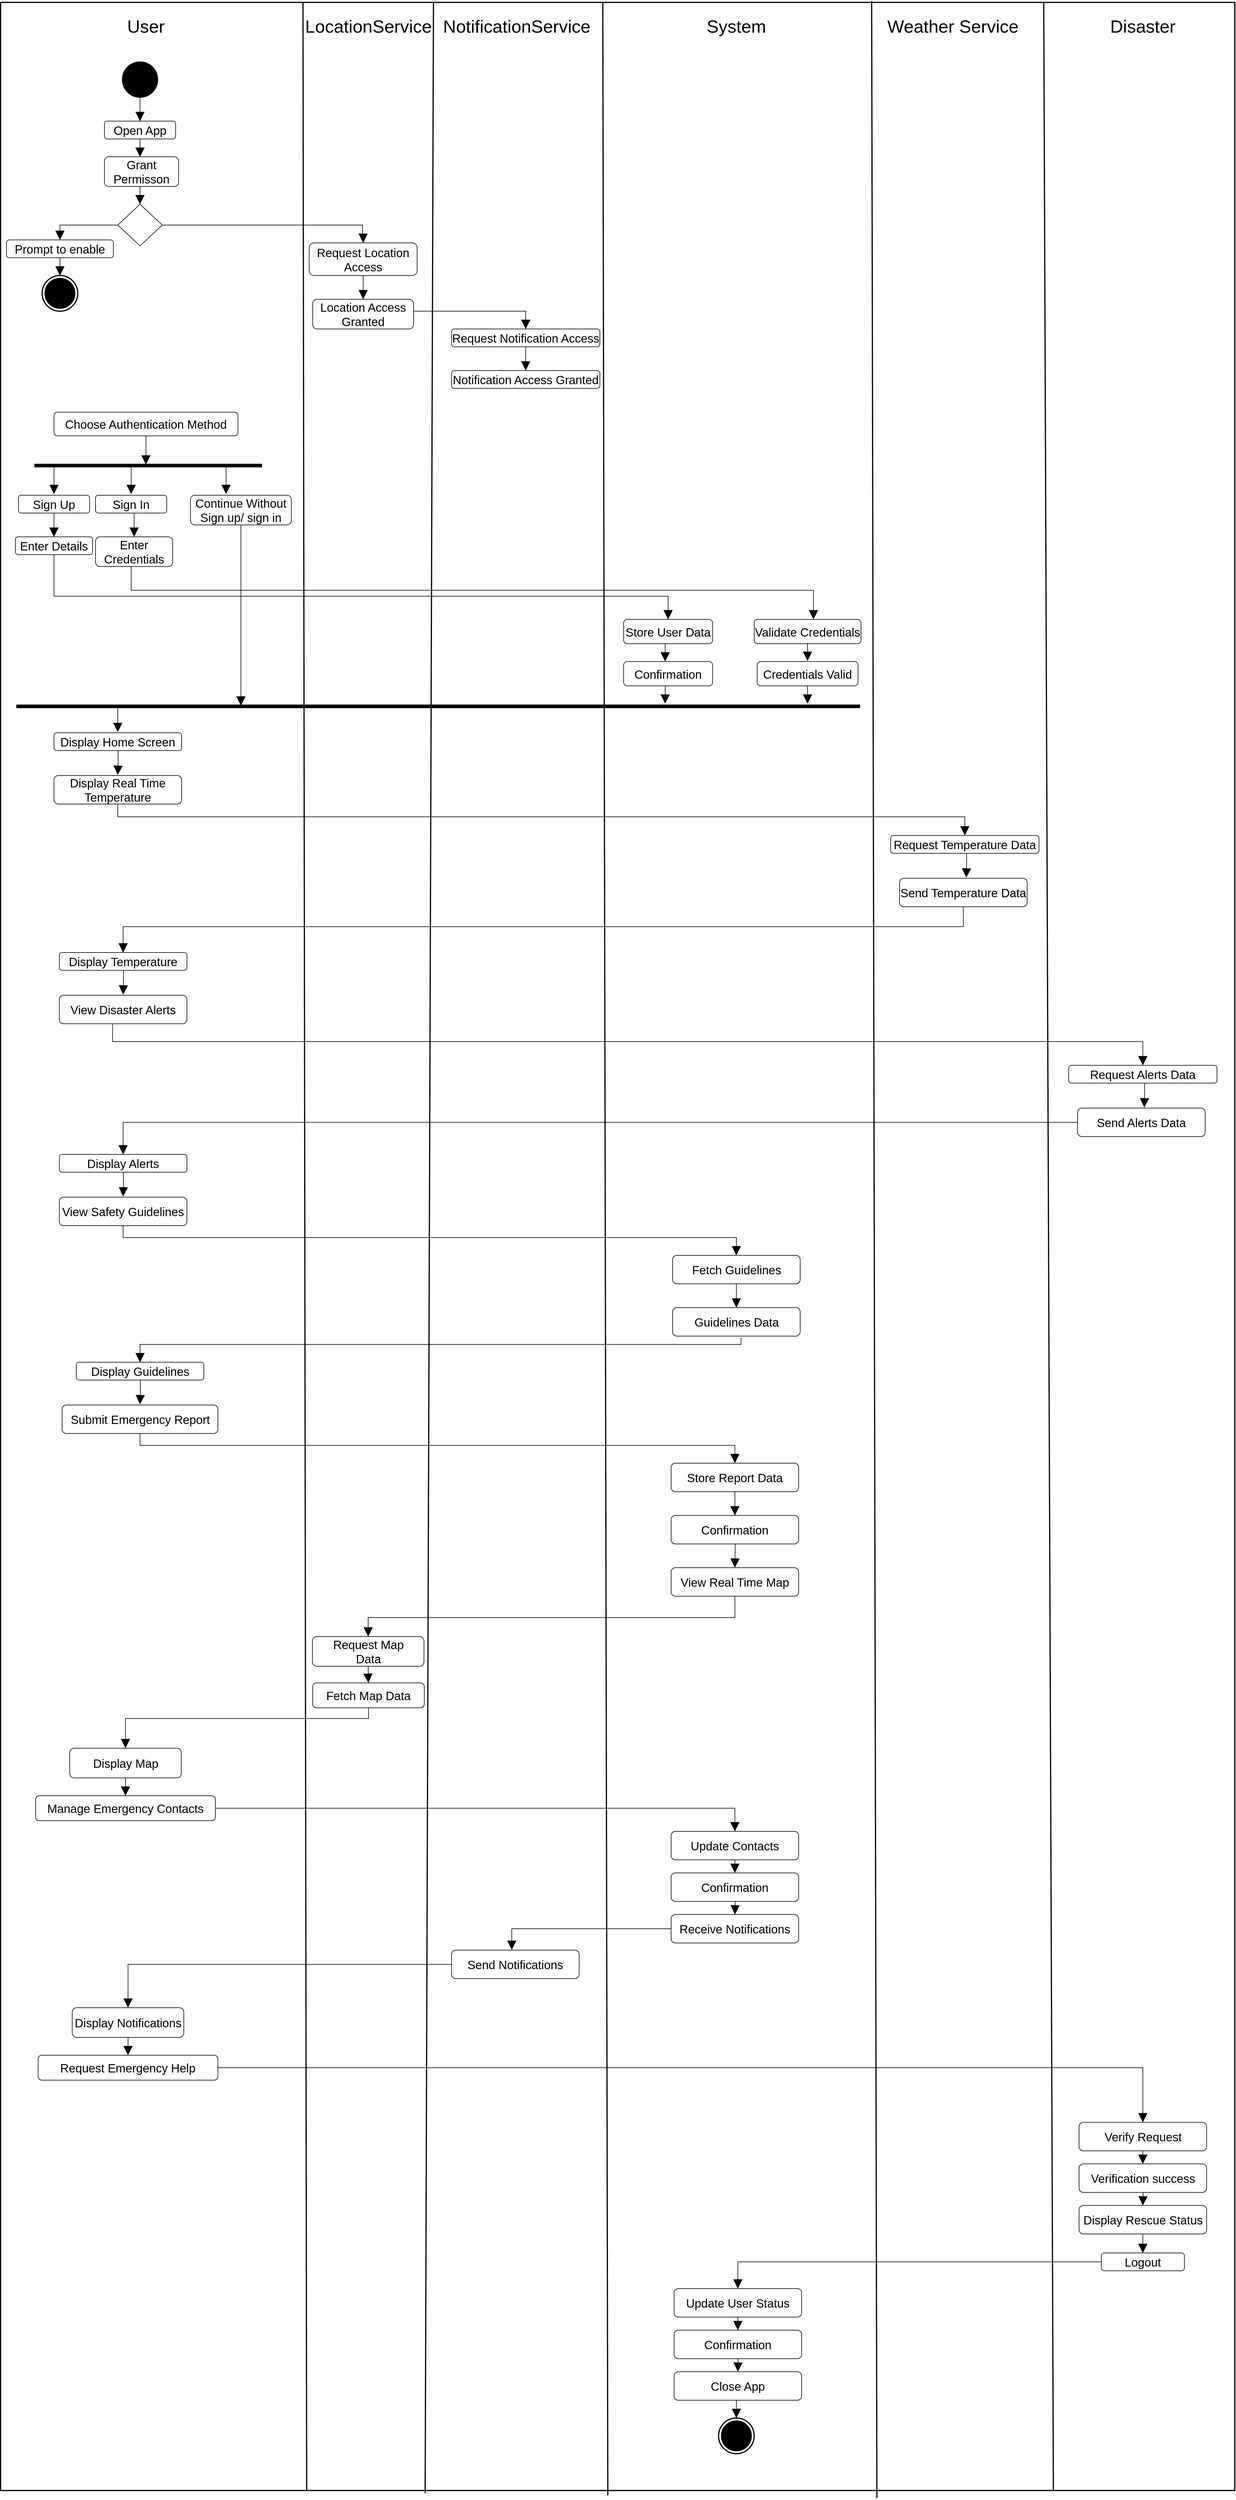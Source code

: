 <mxfile version="24.6.4" type="device">
  <diagram name="Page-1" id="dGedcHaFoQvRmckqFzIN">
    <mxGraphModel dx="4785" dy="2415" grid="1" gridSize="10" guides="1" tooltips="1" connect="1" arrows="1" fold="1" page="1" pageScale="1" pageWidth="827" pageHeight="1169" math="0" shadow="0">
      <root>
        <mxCell id="0" />
        <mxCell id="1" parent="0" />
        <mxCell id="wn9sbTuyNVUBm_OZYqZY-1" value="" style="swimlane;startSize=0;strokeWidth=2;" vertex="1" parent="1">
          <mxGeometry x="100" y="130" width="2080" height="4190" as="geometry" />
        </mxCell>
        <mxCell id="wn9sbTuyNVUBm_OZYqZY-5" value="" style="endArrow=none;html=1;rounded=0;entryX=0.493;entryY=0;entryDx=0;entryDy=0;entryPerimeter=0;strokeWidth=2;exitX=0.492;exitY=1.002;exitDx=0;exitDy=0;exitPerimeter=0;" edge="1" parent="wn9sbTuyNVUBm_OZYqZY-1" source="wn9sbTuyNVUBm_OZYqZY-1">
          <mxGeometry width="50" height="50" relative="1" as="geometry">
            <mxPoint x="1023.24" y="2350" as="sourcePoint" />
            <mxPoint x="1014.86" as="targetPoint" />
          </mxGeometry>
        </mxCell>
        <mxCell id="wn9sbTuyNVUBm_OZYqZY-6" value="" style="endArrow=none;html=1;rounded=0;entryX=0.308;entryY=-0.001;entryDx=0;entryDy=0;entryPerimeter=0;strokeWidth=2;exitX=0.853;exitY=1;exitDx=0;exitDy=0;exitPerimeter=0;" edge="1" parent="wn9sbTuyNVUBm_OZYqZY-1" source="wn9sbTuyNVUBm_OZYqZY-1">
          <mxGeometry width="50" height="50" relative="1" as="geometry">
            <mxPoint x="1765.24" y="2352.35" as="sourcePoint" />
            <mxPoint x="1758.0" y="-3.695e-13" as="targetPoint" />
          </mxGeometry>
        </mxCell>
        <mxCell id="wn9sbTuyNVUBm_OZYqZY-7" value="" style="endArrow=none;html=1;rounded=0;entryX=0.308;entryY=-0.001;entryDx=0;entryDy=0;entryPerimeter=0;strokeWidth=2;exitX=0.71;exitY=1.003;exitDx=0;exitDy=0;exitPerimeter=0;" edge="1" parent="wn9sbTuyNVUBm_OZYqZY-1" source="wn9sbTuyNVUBm_OZYqZY-1">
          <mxGeometry width="50" height="50" relative="1" as="geometry">
            <mxPoint x="1475.24" y="2350" as="sourcePoint" />
            <mxPoint x="1468.0" y="-2.35" as="targetPoint" />
          </mxGeometry>
        </mxCell>
        <mxCell id="wn9sbTuyNVUBm_OZYqZY-9" value="&lt;font style=&quot;font-size: 30px;&quot;&gt;User&lt;/font&gt;" style="text;html=1;align=center;verticalAlign=middle;whiteSpace=wrap;rounded=0;" vertex="1" parent="wn9sbTuyNVUBm_OZYqZY-1">
          <mxGeometry x="200" y="20" width="90" height="40" as="geometry" />
        </mxCell>
        <mxCell id="wn9sbTuyNVUBm_OZYqZY-11" value="&lt;font style=&quot;font-size: 30px;&quot;&gt;LocationService&lt;/font&gt;" style="text;html=1;align=center;verticalAlign=middle;whiteSpace=wrap;rounded=0;" vertex="1" parent="wn9sbTuyNVUBm_OZYqZY-1">
          <mxGeometry x="510" y="20" width="220" height="40" as="geometry" />
        </mxCell>
        <mxCell id="wn9sbTuyNVUBm_OZYqZY-12" value="&lt;font style=&quot;font-size: 30px;&quot;&gt;NotificationService&lt;/font&gt;" style="text;html=1;align=center;verticalAlign=middle;whiteSpace=wrap;rounded=0;" vertex="1" parent="wn9sbTuyNVUBm_OZYqZY-1">
          <mxGeometry x="760" y="20" width="220" height="40" as="geometry" />
        </mxCell>
        <mxCell id="wn9sbTuyNVUBm_OZYqZY-13" value="&lt;span style=&quot;font-size: 30px;&quot;&gt;System&lt;/span&gt;" style="text;html=1;align=center;verticalAlign=middle;whiteSpace=wrap;rounded=0;" vertex="1" parent="wn9sbTuyNVUBm_OZYqZY-1">
          <mxGeometry x="1130" y="20" width="220" height="40" as="geometry" />
        </mxCell>
        <mxCell id="wn9sbTuyNVUBm_OZYqZY-14" value="&lt;span style=&quot;font-size: 30px;&quot;&gt;Weather Service&lt;/span&gt;" style="text;html=1;align=center;verticalAlign=middle;whiteSpace=wrap;rounded=0;" vertex="1" parent="wn9sbTuyNVUBm_OZYqZY-1">
          <mxGeometry x="1480" y="20" width="250" height="40" as="geometry" />
        </mxCell>
        <mxCell id="wn9sbTuyNVUBm_OZYqZY-15" value="&lt;span style=&quot;font-size: 30px;&quot;&gt;Disaster&lt;/span&gt;" style="text;html=1;align=center;verticalAlign=middle;whiteSpace=wrap;rounded=0;" vertex="1" parent="wn9sbTuyNVUBm_OZYqZY-1">
          <mxGeometry x="1800" y="20" width="250" height="40" as="geometry" />
        </mxCell>
        <mxCell id="wn9sbTuyNVUBm_OZYqZY-17" value="" style="ellipse;fillColor=strokeColor;html=1;" vertex="1" parent="wn9sbTuyNVUBm_OZYqZY-1">
          <mxGeometry x="205" y="100" width="60" height="60" as="geometry" />
        </mxCell>
        <mxCell id="wn9sbTuyNVUBm_OZYqZY-19" value="&lt;font style=&quot;font-size: 20px;&quot;&gt;Open App&lt;/font&gt;" style="rounded=1;whiteSpace=wrap;html=1;" vertex="1" parent="wn9sbTuyNVUBm_OZYqZY-1">
          <mxGeometry x="175" y="200" width="120" height="30" as="geometry" />
        </mxCell>
        <mxCell id="wn9sbTuyNVUBm_OZYqZY-20" value="&lt;font style=&quot;font-size: 20px;&quot;&gt;Grant Permisson&lt;/font&gt;" style="rounded=1;whiteSpace=wrap;html=1;" vertex="1" parent="wn9sbTuyNVUBm_OZYqZY-1">
          <mxGeometry x="175" y="260" width="125" height="50" as="geometry" />
        </mxCell>
        <mxCell id="wn9sbTuyNVUBm_OZYqZY-21" value="" style="html=1;verticalAlign=bottom;labelBackgroundColor=none;endArrow=block;endFill=1;rounded=0;endSize=13;startSize=8;" edge="1" parent="wn9sbTuyNVUBm_OZYqZY-1">
          <mxGeometry width="160" relative="1" as="geometry">
            <mxPoint x="234.96" y="230" as="sourcePoint" />
            <mxPoint x="234.88" y="260" as="targetPoint" />
            <Array as="points">
              <mxPoint x="234.88" y="260" />
            </Array>
          </mxGeometry>
        </mxCell>
        <mxCell id="wn9sbTuyNVUBm_OZYqZY-18" value="" style="html=1;verticalAlign=bottom;labelBackgroundColor=none;endArrow=block;endFill=1;rounded=0;endSize=13;startSize=8;" edge="1" parent="wn9sbTuyNVUBm_OZYqZY-1">
          <mxGeometry width="160" relative="1" as="geometry">
            <mxPoint x="235" y="160" as="sourcePoint" />
            <mxPoint x="234.92" y="200" as="targetPoint" />
            <Array as="points">
              <mxPoint x="234.92" y="200" />
              <mxPoint x="234.92" y="170" />
              <mxPoint x="234.92" y="160" />
            </Array>
          </mxGeometry>
        </mxCell>
        <mxCell id="wn9sbTuyNVUBm_OZYqZY-26" style="edgeStyle=orthogonalEdgeStyle;rounded=0;orthogonalLoop=1;jettySize=auto;html=1;exitX=1;exitY=0.5;exitDx=0;exitDy=0;endArrow=block;endFill=1;endSize=13;entryX=0.5;entryY=0;entryDx=0;entryDy=0;curved=0;" edge="1" parent="wn9sbTuyNVUBm_OZYqZY-1" source="wn9sbTuyNVUBm_OZYqZY-27" target="wn9sbTuyNVUBm_OZYqZY-34">
          <mxGeometry relative="1" as="geometry">
            <mxPoint x="273.75" y="374.5" as="sourcePoint" />
            <mxPoint x="510" y="374" as="targetPoint" />
            <Array as="points">
              <mxPoint x="610" y="375" />
              <mxPoint x="610" y="390" />
              <mxPoint x="611" y="390" />
            </Array>
          </mxGeometry>
        </mxCell>
        <mxCell id="wn9sbTuyNVUBm_OZYqZY-25" value="" style="html=1;verticalAlign=bottom;labelBackgroundColor=none;endArrow=block;endFill=1;rounded=0;endSize=13;startSize=8;" edge="1" parent="wn9sbTuyNVUBm_OZYqZY-1">
          <mxGeometry width="160" relative="1" as="geometry">
            <mxPoint x="235" y="310" as="sourcePoint" />
            <mxPoint x="234.8" y="340" as="targetPoint" />
            <Array as="points">
              <mxPoint x="234.8" y="340" />
            </Array>
          </mxGeometry>
        </mxCell>
        <mxCell id="wn9sbTuyNVUBm_OZYqZY-28" style="edgeStyle=orthogonalEdgeStyle;rounded=0;orthogonalLoop=1;jettySize=auto;html=1;exitX=0;exitY=0.5;exitDx=0;exitDy=0;endArrow=block;endFill=1;endSize=13;" edge="1" parent="wn9sbTuyNVUBm_OZYqZY-1" source="wn9sbTuyNVUBm_OZYqZY-27">
          <mxGeometry relative="1" as="geometry">
            <mxPoint x="120" y="400" as="sourcePoint" />
            <mxPoint x="100" y="400" as="targetPoint" />
            <Array as="points">
              <mxPoint x="100" y="375" />
            </Array>
          </mxGeometry>
        </mxCell>
        <mxCell id="wn9sbTuyNVUBm_OZYqZY-27" value="" style="rhombus;whiteSpace=wrap;html=1;" vertex="1" parent="wn9sbTuyNVUBm_OZYqZY-1">
          <mxGeometry x="197.5" y="340" width="75" height="70" as="geometry" />
        </mxCell>
        <mxCell id="wn9sbTuyNVUBm_OZYqZY-31" value="&lt;font style=&quot;font-size: 20px;&quot;&gt;Prompt to enable&lt;/font&gt;" style="rounded=1;whiteSpace=wrap;html=1;" vertex="1" parent="wn9sbTuyNVUBm_OZYqZY-1">
          <mxGeometry x="10" y="400" width="180" height="30" as="geometry" />
        </mxCell>
        <mxCell id="wn9sbTuyNVUBm_OZYqZY-32" value="" style="html=1;shape=mxgraph.sysml.actFinal;strokeWidth=2;verticalLabelPosition=bottom;verticalAlignment=top;" vertex="1" parent="wn9sbTuyNVUBm_OZYqZY-1">
          <mxGeometry x="70" y="460" width="60" height="60" as="geometry" />
        </mxCell>
        <mxCell id="wn9sbTuyNVUBm_OZYqZY-33" style="edgeStyle=orthogonalEdgeStyle;rounded=0;orthogonalLoop=1;jettySize=auto;html=1;endSize=13;endArrow=block;endFill=1;" edge="1" parent="wn9sbTuyNVUBm_OZYqZY-1" source="wn9sbTuyNVUBm_OZYqZY-31">
          <mxGeometry relative="1" as="geometry">
            <mxPoint x="100" y="460" as="targetPoint" />
            <Array as="points">
              <mxPoint x="100" y="440" />
              <mxPoint x="100" y="440" />
            </Array>
          </mxGeometry>
        </mxCell>
        <mxCell id="wn9sbTuyNVUBm_OZYqZY-36" style="edgeStyle=orthogonalEdgeStyle;rounded=0;orthogonalLoop=1;jettySize=auto;html=1;entryX=0.5;entryY=0;entryDx=0;entryDy=0;endSize=13;endArrow=block;endFill=1;" edge="1" parent="wn9sbTuyNVUBm_OZYqZY-1" source="wn9sbTuyNVUBm_OZYqZY-34" target="wn9sbTuyNVUBm_OZYqZY-35">
          <mxGeometry relative="1" as="geometry" />
        </mxCell>
        <mxCell id="wn9sbTuyNVUBm_OZYqZY-34" value="&lt;font style=&quot;font-size: 20px;&quot;&gt;Request Location Access&lt;/font&gt;" style="rounded=1;whiteSpace=wrap;html=1;" vertex="1" parent="wn9sbTuyNVUBm_OZYqZY-1">
          <mxGeometry x="520" y="405" width="182" height="55" as="geometry" />
        </mxCell>
        <mxCell id="wn9sbTuyNVUBm_OZYqZY-40" style="edgeStyle=orthogonalEdgeStyle;rounded=0;orthogonalLoop=1;jettySize=auto;html=1;entryX=0.5;entryY=0;entryDx=0;entryDy=0;exitX=0.786;exitY=1;exitDx=0;exitDy=0;exitPerimeter=0;endSize=13;endArrow=block;endFill=1;" edge="1" parent="wn9sbTuyNVUBm_OZYqZY-1" source="wn9sbTuyNVUBm_OZYqZY-35" target="wn9sbTuyNVUBm_OZYqZY-38">
          <mxGeometry relative="1" as="geometry">
            <Array as="points">
              <mxPoint x="660" y="500" />
              <mxPoint x="630" y="500" />
              <mxPoint x="630" y="520" />
              <mxPoint x="885" y="520" />
            </Array>
          </mxGeometry>
        </mxCell>
        <mxCell id="wn9sbTuyNVUBm_OZYqZY-35" value="&lt;font style=&quot;font-size: 20px;&quot;&gt;Location Access Granted&lt;/font&gt;" style="rounded=1;whiteSpace=wrap;html=1;" vertex="1" parent="wn9sbTuyNVUBm_OZYqZY-1">
          <mxGeometry x="526" y="500" width="170" height="50" as="geometry" />
        </mxCell>
        <mxCell id="wn9sbTuyNVUBm_OZYqZY-38" value="&lt;font style=&quot;font-size: 20px;&quot;&gt;Request Notification Access&lt;/font&gt;" style="rounded=1;whiteSpace=wrap;html=1;" vertex="1" parent="wn9sbTuyNVUBm_OZYqZY-1">
          <mxGeometry x="760" y="550" width="250" height="30" as="geometry" />
        </mxCell>
        <mxCell id="wn9sbTuyNVUBm_OZYqZY-39" value="&lt;font style=&quot;font-size: 20px;&quot;&gt;Notification Access Granted&lt;/font&gt;" style="rounded=1;whiteSpace=wrap;html=1;" vertex="1" parent="wn9sbTuyNVUBm_OZYqZY-1">
          <mxGeometry x="760" y="620" width="250" height="30" as="geometry" />
        </mxCell>
        <mxCell id="wn9sbTuyNVUBm_OZYqZY-37" style="edgeStyle=orthogonalEdgeStyle;rounded=0;orthogonalLoop=1;jettySize=auto;html=1;endSize=13;endArrow=block;endFill=1;" edge="1" parent="wn9sbTuyNVUBm_OZYqZY-1" source="wn9sbTuyNVUBm_OZYqZY-38">
          <mxGeometry relative="1" as="geometry">
            <mxPoint x="885" y="620" as="targetPoint" />
          </mxGeometry>
        </mxCell>
        <mxCell id="wn9sbTuyNVUBm_OZYqZY-41" value="&lt;font style=&quot;font-size: 20px;&quot;&gt;Choose Authentication Method&lt;/font&gt;" style="rounded=1;whiteSpace=wrap;html=1;" vertex="1" parent="wn9sbTuyNVUBm_OZYqZY-1">
          <mxGeometry x="90" y="690" width="310" height="40" as="geometry" />
        </mxCell>
        <mxCell id="wn9sbTuyNVUBm_OZYqZY-42" value="" style="html=1;points=[];perimeter=orthogonalPerimeter;fillColor=strokeColor;rotation=-90;" vertex="1" parent="wn9sbTuyNVUBm_OZYqZY-1">
          <mxGeometry x="246.25" y="588.75" width="5" height="382.5" as="geometry" />
        </mxCell>
        <mxCell id="wn9sbTuyNVUBm_OZYqZY-43" style="edgeStyle=orthogonalEdgeStyle;rounded=0;orthogonalLoop=1;jettySize=auto;html=1;entryX=0.819;entryY=0.49;entryDx=0;entryDy=0;entryPerimeter=0;endSize=13;endArrow=block;endFill=1;" edge="1" parent="wn9sbTuyNVUBm_OZYqZY-1" source="wn9sbTuyNVUBm_OZYqZY-41" target="wn9sbTuyNVUBm_OZYqZY-42">
          <mxGeometry relative="1" as="geometry" />
        </mxCell>
        <mxCell id="wn9sbTuyNVUBm_OZYqZY-44" style="edgeStyle=orthogonalEdgeStyle;rounded=0;orthogonalLoop=1;jettySize=auto;html=1;entryX=0.819;entryY=0.49;entryDx=0;entryDy=0;entryPerimeter=0;endSize=13;endArrow=block;endFill=1;" edge="1" parent="wn9sbTuyNVUBm_OZYqZY-1">
          <mxGeometry relative="1" as="geometry">
            <mxPoint x="90" y="780" as="sourcePoint" />
            <mxPoint x="90" y="828" as="targetPoint" />
          </mxGeometry>
        </mxCell>
        <mxCell id="wn9sbTuyNVUBm_OZYqZY-45" style="edgeStyle=orthogonalEdgeStyle;rounded=0;orthogonalLoop=1;jettySize=auto;html=1;entryX=0.819;entryY=0.49;entryDx=0;entryDy=0;entryPerimeter=0;endSize=13;endArrow=block;endFill=1;" edge="1" parent="wn9sbTuyNVUBm_OZYqZY-1">
          <mxGeometry relative="1" as="geometry">
            <mxPoint x="220" y="780" as="sourcePoint" />
            <mxPoint x="220" y="828" as="targetPoint" />
          </mxGeometry>
        </mxCell>
        <mxCell id="wn9sbTuyNVUBm_OZYqZY-46" style="edgeStyle=orthogonalEdgeStyle;rounded=0;orthogonalLoop=1;jettySize=auto;html=1;entryX=0.819;entryY=0.49;entryDx=0;entryDy=0;entryPerimeter=0;endSize=13;endArrow=block;endFill=1;" edge="1" parent="wn9sbTuyNVUBm_OZYqZY-1">
          <mxGeometry relative="1" as="geometry">
            <mxPoint x="380" y="780" as="sourcePoint" />
            <mxPoint x="380" y="828" as="targetPoint" />
          </mxGeometry>
        </mxCell>
        <mxCell id="wn9sbTuyNVUBm_OZYqZY-47" value="&lt;span style=&quot;font-size: 20px;&quot;&gt;Sign Up&lt;/span&gt;" style="rounded=1;whiteSpace=wrap;html=1;" vertex="1" parent="wn9sbTuyNVUBm_OZYqZY-1">
          <mxGeometry x="30" y="830" width="120" height="30" as="geometry" />
        </mxCell>
        <mxCell id="wn9sbTuyNVUBm_OZYqZY-48" value="&lt;span style=&quot;font-size: 20px;&quot;&gt;Sign In&lt;/span&gt;" style="rounded=1;whiteSpace=wrap;html=1;" vertex="1" parent="wn9sbTuyNVUBm_OZYqZY-1">
          <mxGeometry x="160" y="830" width="120" height="30" as="geometry" />
        </mxCell>
        <mxCell id="wn9sbTuyNVUBm_OZYqZY-49" value="&lt;span style=&quot;font-size: 20px;&quot;&gt;Continue Without Sign up/ sign in&lt;/span&gt;" style="rounded=1;whiteSpace=wrap;html=1;" vertex="1" parent="wn9sbTuyNVUBm_OZYqZY-1">
          <mxGeometry x="320" y="830" width="170" height="50" as="geometry" />
        </mxCell>
        <mxCell id="wn9sbTuyNVUBm_OZYqZY-50" value="&lt;span style=&quot;font-size: 20px;&quot;&gt;Enter Details&lt;/span&gt;" style="rounded=1;whiteSpace=wrap;html=1;" vertex="1" parent="wn9sbTuyNVUBm_OZYqZY-1">
          <mxGeometry x="25" y="900" width="130" height="30" as="geometry" />
        </mxCell>
        <mxCell id="wn9sbTuyNVUBm_OZYqZY-51" style="edgeStyle=orthogonalEdgeStyle;rounded=0;orthogonalLoop=1;jettySize=auto;html=1;entryX=0.5;entryY=0;entryDx=0;entryDy=0;endSize=13;endArrow=block;endFill=1;" edge="1" parent="wn9sbTuyNVUBm_OZYqZY-1" target="wn9sbTuyNVUBm_OZYqZY-50">
          <mxGeometry relative="1" as="geometry">
            <mxPoint x="90" y="860" as="sourcePoint" />
            <mxPoint x="89.8" y="898" as="targetPoint" />
            <Array as="points">
              <mxPoint x="90" y="890" />
              <mxPoint x="90" y="890" />
            </Array>
          </mxGeometry>
        </mxCell>
        <mxCell id="wn9sbTuyNVUBm_OZYqZY-54" value="&lt;span style=&quot;font-size: 20px;&quot;&gt;Enter Credentials&lt;/span&gt;" style="rounded=1;whiteSpace=wrap;html=1;" vertex="1" parent="wn9sbTuyNVUBm_OZYqZY-1">
          <mxGeometry x="160" y="900" width="130" height="50" as="geometry" />
        </mxCell>
        <mxCell id="wn9sbTuyNVUBm_OZYqZY-55" style="edgeStyle=orthogonalEdgeStyle;rounded=0;orthogonalLoop=1;jettySize=auto;html=1;entryX=0.5;entryY=0;entryDx=0;entryDy=0;endSize=13;endArrow=block;endFill=1;" edge="1" parent="wn9sbTuyNVUBm_OZYqZY-1" target="wn9sbTuyNVUBm_OZYqZY-54">
          <mxGeometry relative="1" as="geometry">
            <mxPoint x="225" y="860" as="sourcePoint" />
            <mxPoint x="224.8" y="898" as="targetPoint" />
            <Array as="points">
              <mxPoint x="225" y="890" />
              <mxPoint x="225" y="890" />
            </Array>
          </mxGeometry>
        </mxCell>
        <mxCell id="wn9sbTuyNVUBm_OZYqZY-56" value="&lt;span style=&quot;font-size: 20px;&quot;&gt;Store User Data&lt;/span&gt;" style="rounded=1;whiteSpace=wrap;html=1;" vertex="1" parent="wn9sbTuyNVUBm_OZYqZY-1">
          <mxGeometry x="1050" y="1039" width="150" height="41" as="geometry" />
        </mxCell>
        <mxCell id="wn9sbTuyNVUBm_OZYqZY-57" value="&lt;span style=&quot;font-size: 20px;&quot;&gt;Confirmation&lt;/span&gt;" style="rounded=1;whiteSpace=wrap;html=1;" vertex="1" parent="wn9sbTuyNVUBm_OZYqZY-1">
          <mxGeometry x="1050" y="1110" width="150" height="41" as="geometry" />
        </mxCell>
        <mxCell id="wn9sbTuyNVUBm_OZYqZY-58" value="&lt;span style=&quot;font-size: 20px;&quot;&gt;Validate Credentials&lt;/span&gt;" style="rounded=1;whiteSpace=wrap;html=1;" vertex="1" parent="wn9sbTuyNVUBm_OZYqZY-1">
          <mxGeometry x="1270" y="1039" width="180" height="41" as="geometry" />
        </mxCell>
        <mxCell id="wn9sbTuyNVUBm_OZYqZY-59" value="&lt;span style=&quot;font-size: 20px;&quot;&gt;Credentials Valid&lt;/span&gt;" style="rounded=1;whiteSpace=wrap;html=1;" vertex="1" parent="wn9sbTuyNVUBm_OZYqZY-1">
          <mxGeometry x="1275" y="1110" width="170" height="41" as="geometry" />
        </mxCell>
        <mxCell id="wn9sbTuyNVUBm_OZYqZY-62" style="edgeStyle=orthogonalEdgeStyle;rounded=0;orthogonalLoop=1;jettySize=auto;html=1;entryX=0.5;entryY=0;entryDx=0;entryDy=0;endSize=13;endArrow=block;endFill=1;" edge="1" parent="wn9sbTuyNVUBm_OZYqZY-1">
          <mxGeometry relative="1" as="geometry">
            <mxPoint x="1359.89" y="1079" as="sourcePoint" />
            <mxPoint x="1359.89" y="1109" as="targetPoint" />
            <Array as="points">
              <mxPoint x="1359.89" y="1099" />
              <mxPoint x="1359.89" y="1099" />
            </Array>
          </mxGeometry>
        </mxCell>
        <mxCell id="wn9sbTuyNVUBm_OZYqZY-63" style="edgeStyle=orthogonalEdgeStyle;rounded=0;orthogonalLoop=1;jettySize=auto;html=1;entryX=0.5;entryY=0;entryDx=0;entryDy=0;curved=0;endArrow=block;endFill=1;endSize=13;" edge="1" parent="wn9sbTuyNVUBm_OZYqZY-1" source="wn9sbTuyNVUBm_OZYqZY-50" target="wn9sbTuyNVUBm_OZYqZY-56">
          <mxGeometry relative="1" as="geometry">
            <Array as="points">
              <mxPoint x="90" y="1000" />
              <mxPoint x="1125" y="1000" />
            </Array>
          </mxGeometry>
        </mxCell>
        <mxCell id="wn9sbTuyNVUBm_OZYqZY-64" style="edgeStyle=orthogonalEdgeStyle;rounded=0;orthogonalLoop=1;jettySize=auto;html=1;curved=0;endArrow=block;endFill=1;endSize=13;exitX=0.5;exitY=1;exitDx=0;exitDy=0;" edge="1" parent="wn9sbTuyNVUBm_OZYqZY-1" source="wn9sbTuyNVUBm_OZYqZY-54" target="wn9sbTuyNVUBm_OZYqZY-58">
          <mxGeometry relative="1" as="geometry">
            <mxPoint x="100" y="940" as="sourcePoint" />
            <mxPoint x="1135" y="1049" as="targetPoint" />
            <Array as="points">
              <mxPoint x="220" y="950" />
              <mxPoint x="220" y="990" />
              <mxPoint x="1370" y="990" />
            </Array>
          </mxGeometry>
        </mxCell>
        <mxCell id="wn9sbTuyNVUBm_OZYqZY-65" style="edgeStyle=orthogonalEdgeStyle;rounded=0;orthogonalLoop=1;jettySize=auto;html=1;entryX=0.5;entryY=0;entryDx=0;entryDy=0;endSize=13;endArrow=block;endFill=1;" edge="1" parent="wn9sbTuyNVUBm_OZYqZY-1">
          <mxGeometry relative="1" as="geometry">
            <mxPoint x="1359.88" y="1151" as="sourcePoint" />
            <mxPoint x="1359.88" y="1181" as="targetPoint" />
            <Array as="points">
              <mxPoint x="1359.88" y="1171" />
              <mxPoint x="1359.88" y="1171" />
            </Array>
          </mxGeometry>
        </mxCell>
        <mxCell id="wn9sbTuyNVUBm_OZYqZY-66" style="edgeStyle=orthogonalEdgeStyle;rounded=0;orthogonalLoop=1;jettySize=auto;html=1;entryX=0.5;entryY=0;entryDx=0;entryDy=0;endSize=13;endArrow=block;endFill=1;" edge="1" parent="wn9sbTuyNVUBm_OZYqZY-1">
          <mxGeometry relative="1" as="geometry">
            <mxPoint x="1119.99" y="1151" as="sourcePoint" />
            <mxPoint x="1119.99" y="1181" as="targetPoint" />
            <Array as="points">
              <mxPoint x="1119.99" y="1171" />
              <mxPoint x="1119.99" y="1171" />
            </Array>
          </mxGeometry>
        </mxCell>
        <mxCell id="wn9sbTuyNVUBm_OZYqZY-67" value="" style="html=1;points=[];perimeter=orthogonalPerimeter;fillColor=strokeColor;rotation=-90;" vertex="1" parent="wn9sbTuyNVUBm_OZYqZY-1">
          <mxGeometry x="735" y="475" width="5" height="1421" as="geometry" />
        </mxCell>
        <mxCell id="wn9sbTuyNVUBm_OZYqZY-68" style="edgeStyle=orthogonalEdgeStyle;rounded=0;orthogonalLoop=1;jettySize=auto;html=1;entryX=0.742;entryY=0.266;entryDx=0;entryDy=0;entryPerimeter=0;endSize=13;endArrow=block;endFill=1;" edge="1" parent="wn9sbTuyNVUBm_OZYqZY-1" source="wn9sbTuyNVUBm_OZYqZY-49" target="wn9sbTuyNVUBm_OZYqZY-67">
          <mxGeometry relative="1" as="geometry">
            <mxPoint x="405" y="1180" as="targetPoint" />
          </mxGeometry>
        </mxCell>
        <mxCell id="wn9sbTuyNVUBm_OZYqZY-70" style="edgeStyle=orthogonalEdgeStyle;rounded=0;orthogonalLoop=1;jettySize=auto;html=1;entryX=0.511;entryY=-0.039;entryDx=0;entryDy=0;endSize=13;endArrow=block;endFill=1;entryPerimeter=0;exitX=-0.081;exitY=0.12;exitDx=0;exitDy=0;exitPerimeter=0;" edge="1" parent="wn9sbTuyNVUBm_OZYqZY-1" source="wn9sbTuyNVUBm_OZYqZY-67">
          <mxGeometry relative="1" as="geometry">
            <mxPoint x="197.57" y="1190" as="sourcePoint" />
            <mxPoint x="197.435" y="1228.83" as="targetPoint" />
            <Array as="points">
              <mxPoint x="198" y="1210" />
              <mxPoint x="197" y="1210" />
            </Array>
          </mxGeometry>
        </mxCell>
        <mxCell id="wn9sbTuyNVUBm_OZYqZY-71" value="&lt;span style=&quot;font-size: 20px;&quot;&gt;Display Home Screen&lt;/span&gt;" style="rounded=1;whiteSpace=wrap;html=1;" vertex="1" parent="wn9sbTuyNVUBm_OZYqZY-1">
          <mxGeometry x="90" y="1230" width="215" height="30" as="geometry" />
        </mxCell>
        <mxCell id="wn9sbTuyNVUBm_OZYqZY-72" style="edgeStyle=orthogonalEdgeStyle;rounded=0;orthogonalLoop=1;jettySize=auto;html=1;entryX=0.511;entryY=-0.039;entryDx=0;entryDy=0;endSize=13;endArrow=block;endFill=1;entryPerimeter=0;exitX=-0.081;exitY=0.12;exitDx=0;exitDy=0;exitPerimeter=0;" edge="1" parent="wn9sbTuyNVUBm_OZYqZY-1">
          <mxGeometry relative="1" as="geometry">
            <mxPoint x="198" y="1260" as="sourcePoint" />
            <mxPoint x="197.435" y="1300.83" as="targetPoint" />
            <Array as="points">
              <mxPoint x="198" y="1282" />
              <mxPoint x="197" y="1282" />
            </Array>
          </mxGeometry>
        </mxCell>
        <mxCell id="wn9sbTuyNVUBm_OZYqZY-77" style="edgeStyle=orthogonalEdgeStyle;rounded=0;orthogonalLoop=1;jettySize=auto;html=1;exitX=0.5;exitY=1;exitDx=0;exitDy=0;endSize=13;endArrow=block;endFill=1;" edge="1" parent="wn9sbTuyNVUBm_OZYqZY-1" source="wn9sbTuyNVUBm_OZYqZY-73" target="wn9sbTuyNVUBm_OZYqZY-74">
          <mxGeometry relative="1" as="geometry" />
        </mxCell>
        <mxCell id="wn9sbTuyNVUBm_OZYqZY-73" value="&lt;span style=&quot;font-size: 20px;&quot;&gt;Display Real Time&lt;/span&gt;&lt;div&gt;&lt;span style=&quot;font-size: 20px;&quot;&gt;Temperature&lt;/span&gt;&lt;/div&gt;" style="rounded=1;whiteSpace=wrap;html=1;" vertex="1" parent="wn9sbTuyNVUBm_OZYqZY-1">
          <mxGeometry x="90" y="1302" width="215" height="48" as="geometry" />
        </mxCell>
        <mxCell id="wn9sbTuyNVUBm_OZYqZY-74" value="&lt;span style=&quot;font-size: 20px;&quot;&gt;Request Temperature Data&lt;/span&gt;" style="rounded=1;whiteSpace=wrap;html=1;" vertex="1" parent="wn9sbTuyNVUBm_OZYqZY-1">
          <mxGeometry x="1500" y="1403" width="250" height="30" as="geometry" />
        </mxCell>
        <mxCell id="wn9sbTuyNVUBm_OZYqZY-75" style="edgeStyle=orthogonalEdgeStyle;rounded=0;orthogonalLoop=1;jettySize=auto;html=1;entryX=0.511;entryY=-0.039;entryDx=0;entryDy=0;endSize=13;endArrow=block;endFill=1;entryPerimeter=0;exitX=-0.081;exitY=0.12;exitDx=0;exitDy=0;exitPerimeter=0;" edge="1" parent="wn9sbTuyNVUBm_OZYqZY-1">
          <mxGeometry relative="1" as="geometry">
            <mxPoint x="1628" y="1433" as="sourcePoint" />
            <mxPoint x="1627.435" y="1473.83" as="targetPoint" />
            <Array as="points">
              <mxPoint x="1628" y="1455" />
              <mxPoint x="1627" y="1455" />
            </Array>
          </mxGeometry>
        </mxCell>
        <mxCell id="wn9sbTuyNVUBm_OZYqZY-81" style="edgeStyle=orthogonalEdgeStyle;rounded=0;orthogonalLoop=1;jettySize=auto;html=1;exitX=0.5;exitY=1;exitDx=0;exitDy=0;endSize=13;endArrow=block;endFill=1;" edge="1" parent="wn9sbTuyNVUBm_OZYqZY-1" source="wn9sbTuyNVUBm_OZYqZY-76" target="wn9sbTuyNVUBm_OZYqZY-78">
          <mxGeometry relative="1" as="geometry" />
        </mxCell>
        <mxCell id="wn9sbTuyNVUBm_OZYqZY-76" value="&lt;span style=&quot;font-size: 20px;&quot;&gt;Send Temperature Data&lt;/span&gt;" style="rounded=1;whiteSpace=wrap;html=1;" vertex="1" parent="wn9sbTuyNVUBm_OZYqZY-1">
          <mxGeometry x="1515" y="1475" width="215" height="48" as="geometry" />
        </mxCell>
        <mxCell id="wn9sbTuyNVUBm_OZYqZY-78" value="&lt;span style=&quot;font-size: 20px;&quot;&gt;Display Temperature&lt;/span&gt;" style="rounded=1;whiteSpace=wrap;html=1;" vertex="1" parent="wn9sbTuyNVUBm_OZYqZY-1">
          <mxGeometry x="99" y="1600" width="215" height="30" as="geometry" />
        </mxCell>
        <mxCell id="wn9sbTuyNVUBm_OZYqZY-79" style="edgeStyle=orthogonalEdgeStyle;rounded=0;orthogonalLoop=1;jettySize=auto;html=1;entryX=0.511;entryY=-0.039;entryDx=0;entryDy=0;endSize=13;endArrow=block;endFill=1;entryPerimeter=0;exitX=-0.081;exitY=0.12;exitDx=0;exitDy=0;exitPerimeter=0;" edge="1" parent="wn9sbTuyNVUBm_OZYqZY-1">
          <mxGeometry relative="1" as="geometry">
            <mxPoint x="207" y="1630" as="sourcePoint" />
            <mxPoint x="206.435" y="1670.83" as="targetPoint" />
            <Array as="points">
              <mxPoint x="207" y="1652" />
              <mxPoint x="206" y="1652" />
            </Array>
          </mxGeometry>
        </mxCell>
        <mxCell id="wn9sbTuyNVUBm_OZYqZY-80" value="&lt;span style=&quot;font-size: 20px;&quot;&gt;View Disaster Alerts&lt;/span&gt;" style="rounded=1;whiteSpace=wrap;html=1;" vertex="1" parent="wn9sbTuyNVUBm_OZYqZY-1">
          <mxGeometry x="99" y="1672" width="215" height="48" as="geometry" />
        </mxCell>
        <mxCell id="wn9sbTuyNVUBm_OZYqZY-82" style="edgeStyle=orthogonalEdgeStyle;rounded=0;orthogonalLoop=1;jettySize=auto;html=1;exitX=0.417;exitY=1.015;exitDx=0;exitDy=0;endSize=13;endArrow=block;endFill=1;exitPerimeter=0;" edge="1" parent="wn9sbTuyNVUBm_OZYqZY-1" target="wn9sbTuyNVUBm_OZYqZY-83" source="wn9sbTuyNVUBm_OZYqZY-80">
          <mxGeometry relative="1" as="geometry">
            <mxPoint x="190" y="1753" as="sourcePoint" />
          </mxGeometry>
        </mxCell>
        <mxCell id="wn9sbTuyNVUBm_OZYqZY-83" value="&lt;span style=&quot;font-size: 20px;&quot;&gt;Request Alerts Data&lt;/span&gt;" style="rounded=1;whiteSpace=wrap;html=1;" vertex="1" parent="wn9sbTuyNVUBm_OZYqZY-1">
          <mxGeometry x="1800" y="1790" width="250" height="30" as="geometry" />
        </mxCell>
        <mxCell id="wn9sbTuyNVUBm_OZYqZY-84" style="edgeStyle=orthogonalEdgeStyle;rounded=0;orthogonalLoop=1;jettySize=auto;html=1;entryX=0.511;entryY=-0.039;entryDx=0;entryDy=0;endSize=13;endArrow=block;endFill=1;entryPerimeter=0;exitX=-0.081;exitY=0.12;exitDx=0;exitDy=0;exitPerimeter=0;" edge="1" parent="wn9sbTuyNVUBm_OZYqZY-1">
          <mxGeometry relative="1" as="geometry">
            <mxPoint x="1928" y="1820" as="sourcePoint" />
            <mxPoint x="1927.435" y="1860.83" as="targetPoint" />
            <Array as="points">
              <mxPoint x="1928" y="1842" />
              <mxPoint x="1927" y="1842" />
            </Array>
          </mxGeometry>
        </mxCell>
        <mxCell id="wn9sbTuyNVUBm_OZYqZY-89" style="edgeStyle=orthogonalEdgeStyle;rounded=0;orthogonalLoop=1;jettySize=auto;html=1;entryX=0.5;entryY=0;entryDx=0;entryDy=0;endSize=13;endArrow=block;endFill=1;" edge="1" parent="wn9sbTuyNVUBm_OZYqZY-1" source="wn9sbTuyNVUBm_OZYqZY-85" target="wn9sbTuyNVUBm_OZYqZY-86">
          <mxGeometry relative="1" as="geometry" />
        </mxCell>
        <mxCell id="wn9sbTuyNVUBm_OZYqZY-85" value="&lt;span style=&quot;font-size: 20px;&quot;&gt;Send Alerts Data&lt;/span&gt;" style="rounded=1;whiteSpace=wrap;html=1;" vertex="1" parent="wn9sbTuyNVUBm_OZYqZY-1">
          <mxGeometry x="1815" y="1862" width="215" height="48" as="geometry" />
        </mxCell>
        <mxCell id="wn9sbTuyNVUBm_OZYqZY-86" value="&lt;span style=&quot;font-size: 20px;&quot;&gt;Display Alerts&lt;br&gt;&lt;/span&gt;" style="rounded=1;whiteSpace=wrap;html=1;" vertex="1" parent="wn9sbTuyNVUBm_OZYqZY-1">
          <mxGeometry x="99" y="1940" width="215" height="30" as="geometry" />
        </mxCell>
        <mxCell id="wn9sbTuyNVUBm_OZYqZY-87" style="edgeStyle=orthogonalEdgeStyle;rounded=0;orthogonalLoop=1;jettySize=auto;html=1;entryX=0.511;entryY=-0.039;entryDx=0;entryDy=0;endSize=13;endArrow=block;endFill=1;entryPerimeter=0;exitX=-0.081;exitY=0.12;exitDx=0;exitDy=0;exitPerimeter=0;" edge="1" parent="wn9sbTuyNVUBm_OZYqZY-1">
          <mxGeometry relative="1" as="geometry">
            <mxPoint x="207" y="1970" as="sourcePoint" />
            <mxPoint x="206.435" y="2010.83" as="targetPoint" />
            <Array as="points">
              <mxPoint x="207" y="1992" />
              <mxPoint x="206" y="1992" />
            </Array>
          </mxGeometry>
        </mxCell>
        <mxCell id="wn9sbTuyNVUBm_OZYqZY-93" style="edgeStyle=orthogonalEdgeStyle;rounded=0;orthogonalLoop=1;jettySize=auto;html=1;entryX=0.5;entryY=0;entryDx=0;entryDy=0;exitX=0.5;exitY=1;exitDx=0;exitDy=0;endSize=13;endArrow=block;endFill=1;" edge="1" parent="wn9sbTuyNVUBm_OZYqZY-1" source="wn9sbTuyNVUBm_OZYqZY-88" target="wn9sbTuyNVUBm_OZYqZY-90">
          <mxGeometry relative="1" as="geometry" />
        </mxCell>
        <mxCell id="wn9sbTuyNVUBm_OZYqZY-88" value="&lt;span style=&quot;font-size: 20px;&quot;&gt;View Safety Guidelines&lt;/span&gt;" style="rounded=1;whiteSpace=wrap;html=1;" vertex="1" parent="wn9sbTuyNVUBm_OZYqZY-1">
          <mxGeometry x="99" y="2012" width="215" height="48" as="geometry" />
        </mxCell>
        <mxCell id="wn9sbTuyNVUBm_OZYqZY-92" style="edgeStyle=orthogonalEdgeStyle;rounded=0;orthogonalLoop=1;jettySize=auto;html=1;entryX=0.5;entryY=0;entryDx=0;entryDy=0;endSize=13;endArrow=block;endFill=1;" edge="1" parent="wn9sbTuyNVUBm_OZYqZY-1" source="wn9sbTuyNVUBm_OZYqZY-90" target="wn9sbTuyNVUBm_OZYqZY-91">
          <mxGeometry relative="1" as="geometry" />
        </mxCell>
        <mxCell id="wn9sbTuyNVUBm_OZYqZY-90" value="&lt;span style=&quot;font-size: 20px;&quot;&gt;Fetch Guidelines&lt;/span&gt;" style="rounded=1;whiteSpace=wrap;html=1;" vertex="1" parent="wn9sbTuyNVUBm_OZYqZY-1">
          <mxGeometry x="1132.5" y="2110" width="215" height="48" as="geometry" />
        </mxCell>
        <mxCell id="wn9sbTuyNVUBm_OZYqZY-4" value="" style="endArrow=none;html=1;rounded=0;strokeWidth=2;exitX=0.344;exitY=1.001;exitDx=0;exitDy=0;exitPerimeter=0;" edge="1" parent="wn9sbTuyNVUBm_OZYqZY-1" source="wn9sbTuyNVUBm_OZYqZY-1">
          <mxGeometry width="50" height="50" relative="1" as="geometry">
            <mxPoint x="730" y="2790" as="sourcePoint" />
            <mxPoint x="729.52" as="targetPoint" />
          </mxGeometry>
        </mxCell>
        <mxCell id="wn9sbTuyNVUBm_OZYqZY-103" style="edgeStyle=orthogonalEdgeStyle;rounded=0;orthogonalLoop=1;jettySize=auto;html=1;entryX=0.5;entryY=0;entryDx=0;entryDy=0;exitX=0.536;exitY=1.054;exitDx=0;exitDy=0;exitPerimeter=0;endSize=13;endArrow=block;endFill=1;" edge="1" parent="wn9sbTuyNVUBm_OZYqZY-1" source="wn9sbTuyNVUBm_OZYqZY-91" target="wn9sbTuyNVUBm_OZYqZY-94">
          <mxGeometry relative="1" as="geometry">
            <Array as="points">
              <mxPoint x="1248" y="2260" />
              <mxPoint x="235" y="2260" />
            </Array>
          </mxGeometry>
        </mxCell>
        <mxCell id="wn9sbTuyNVUBm_OZYqZY-91" value="&lt;span style=&quot;font-size: 20px;&quot;&gt;Guidelines Data&lt;/span&gt;" style="rounded=1;whiteSpace=wrap;html=1;" vertex="1" parent="wn9sbTuyNVUBm_OZYqZY-1">
          <mxGeometry x="1132.5" y="2198" width="215" height="48" as="geometry" />
        </mxCell>
        <mxCell id="wn9sbTuyNVUBm_OZYqZY-94" value="&lt;span style=&quot;font-size: 20px;&quot;&gt;Display Guidelines&lt;br&gt;&lt;/span&gt;" style="rounded=1;whiteSpace=wrap;html=1;" vertex="1" parent="wn9sbTuyNVUBm_OZYqZY-1">
          <mxGeometry x="127.5" y="2290" width="215" height="30" as="geometry" />
        </mxCell>
        <mxCell id="wn9sbTuyNVUBm_OZYqZY-95" style="edgeStyle=orthogonalEdgeStyle;rounded=0;orthogonalLoop=1;jettySize=auto;html=1;entryX=0.511;entryY=-0.039;entryDx=0;entryDy=0;endSize=13;endArrow=block;endFill=1;entryPerimeter=0;exitX=-0.081;exitY=0.12;exitDx=0;exitDy=0;exitPerimeter=0;" edge="1" parent="wn9sbTuyNVUBm_OZYqZY-1">
          <mxGeometry relative="1" as="geometry">
            <mxPoint x="235.5" y="2320" as="sourcePoint" />
            <mxPoint x="234.935" y="2360.83" as="targetPoint" />
            <Array as="points">
              <mxPoint x="235.5" y="2342" />
              <mxPoint x="234.5" y="2342" />
            </Array>
          </mxGeometry>
        </mxCell>
        <mxCell id="wn9sbTuyNVUBm_OZYqZY-102" style="edgeStyle=orthogonalEdgeStyle;rounded=0;orthogonalLoop=1;jettySize=auto;html=1;entryX=0.5;entryY=0;entryDx=0;entryDy=0;endSize=13;endArrow=block;endFill=1;exitX=0.5;exitY=1;exitDx=0;exitDy=0;" edge="1" parent="wn9sbTuyNVUBm_OZYqZY-1" source="wn9sbTuyNVUBm_OZYqZY-96" target="wn9sbTuyNVUBm_OZYqZY-98">
          <mxGeometry relative="1" as="geometry" />
        </mxCell>
        <mxCell id="wn9sbTuyNVUBm_OZYqZY-96" value="&lt;span style=&quot;font-size: 20px;&quot;&gt;Submit Emergency Report&lt;/span&gt;" style="rounded=1;whiteSpace=wrap;html=1;" vertex="1" parent="wn9sbTuyNVUBm_OZYqZY-1">
          <mxGeometry x="103.75" y="2362" width="262.5" height="48" as="geometry" />
        </mxCell>
        <mxCell id="wn9sbTuyNVUBm_OZYqZY-97" style="edgeStyle=orthogonalEdgeStyle;rounded=0;orthogonalLoop=1;jettySize=auto;html=1;entryX=0.5;entryY=0;entryDx=0;entryDy=0;endSize=13;endArrow=block;endFill=1;" edge="1" parent="wn9sbTuyNVUBm_OZYqZY-1" source="wn9sbTuyNVUBm_OZYqZY-98" target="wn9sbTuyNVUBm_OZYqZY-99">
          <mxGeometry relative="1" as="geometry" />
        </mxCell>
        <mxCell id="wn9sbTuyNVUBm_OZYqZY-98" value="&lt;span style=&quot;font-size: 20px;&quot;&gt;Store Report Data&lt;/span&gt;" style="rounded=1;whiteSpace=wrap;html=1;" vertex="1" parent="wn9sbTuyNVUBm_OZYqZY-1">
          <mxGeometry x="1130" y="2460" width="215" height="48" as="geometry" />
        </mxCell>
        <mxCell id="wn9sbTuyNVUBm_OZYqZY-99" value="&lt;span style=&quot;font-size: 20px;&quot;&gt;Confirmation&lt;/span&gt;" style="rounded=1;whiteSpace=wrap;html=1;" vertex="1" parent="wn9sbTuyNVUBm_OZYqZY-1">
          <mxGeometry x="1130" y="2548" width="215" height="48" as="geometry" />
        </mxCell>
        <mxCell id="wn9sbTuyNVUBm_OZYqZY-100" style="edgeStyle=orthogonalEdgeStyle;rounded=0;orthogonalLoop=1;jettySize=auto;html=1;entryX=0.5;entryY=0;entryDx=0;entryDy=0;endSize=13;endArrow=block;endFill=1;" edge="1" parent="wn9sbTuyNVUBm_OZYqZY-1" target="wn9sbTuyNVUBm_OZYqZY-101">
          <mxGeometry relative="1" as="geometry">
            <mxPoint x="1238" y="2596" as="sourcePoint" />
          </mxGeometry>
        </mxCell>
        <mxCell id="wn9sbTuyNVUBm_OZYqZY-107" style="edgeStyle=orthogonalEdgeStyle;rounded=0;orthogonalLoop=1;jettySize=auto;html=1;entryX=0.5;entryY=0;entryDx=0;entryDy=0;endSize=13;endArrow=block;endFill=1;" edge="1" parent="wn9sbTuyNVUBm_OZYqZY-1" source="wn9sbTuyNVUBm_OZYqZY-101" target="wn9sbTuyNVUBm_OZYqZY-105">
          <mxGeometry relative="1" as="geometry">
            <Array as="points">
              <mxPoint x="1237" y="2720" />
              <mxPoint x="619" y="2720" />
            </Array>
          </mxGeometry>
        </mxCell>
        <mxCell id="wn9sbTuyNVUBm_OZYqZY-101" value="&lt;span style=&quot;font-size: 20px;&quot;&gt;View Real Time Map&lt;/span&gt;" style="rounded=1;whiteSpace=wrap;html=1;" vertex="1" parent="wn9sbTuyNVUBm_OZYqZY-1">
          <mxGeometry x="1130" y="2636" width="215" height="48" as="geometry" />
        </mxCell>
        <mxCell id="wn9sbTuyNVUBm_OZYqZY-104" style="edgeStyle=orthogonalEdgeStyle;rounded=0;orthogonalLoop=1;jettySize=auto;html=1;entryX=0.5;entryY=0;entryDx=0;entryDy=0;endSize=13;endArrow=block;endFill=1;" edge="1" parent="wn9sbTuyNVUBm_OZYqZY-1" source="wn9sbTuyNVUBm_OZYqZY-105" target="wn9sbTuyNVUBm_OZYqZY-106">
          <mxGeometry relative="1" as="geometry" />
        </mxCell>
        <mxCell id="wn9sbTuyNVUBm_OZYqZY-105" value="&lt;span style=&quot;font-size: 20px;&quot;&gt;Request Map&lt;/span&gt;&lt;div&gt;&lt;span style=&quot;font-size: 20px;&quot;&gt;Data&lt;/span&gt;&lt;/div&gt;" style="rounded=1;whiteSpace=wrap;html=1;" vertex="1" parent="wn9sbTuyNVUBm_OZYqZY-1">
          <mxGeometry x="525.5" y="2752" width="188" height="50" as="geometry" />
        </mxCell>
        <mxCell id="wn9sbTuyNVUBm_OZYqZY-111" style="edgeStyle=orthogonalEdgeStyle;rounded=0;orthogonalLoop=1;jettySize=auto;html=1;entryX=0.5;entryY=0;entryDx=0;entryDy=0;endSize=13;endArrow=block;endFill=1;" edge="1" parent="wn9sbTuyNVUBm_OZYqZY-1" source="wn9sbTuyNVUBm_OZYqZY-106" target="wn9sbTuyNVUBm_OZYqZY-109">
          <mxGeometry relative="1" as="geometry">
            <Array as="points">
              <mxPoint x="620" y="2890" />
              <mxPoint x="211" y="2890" />
            </Array>
          </mxGeometry>
        </mxCell>
        <mxCell id="wn9sbTuyNVUBm_OZYqZY-106" value="&lt;span style=&quot;font-size: 20px;&quot;&gt;Fetch Map Data&lt;/span&gt;" style="rounded=1;whiteSpace=wrap;html=1;" vertex="1" parent="wn9sbTuyNVUBm_OZYqZY-1">
          <mxGeometry x="526" y="2830" width="188" height="42" as="geometry" />
        </mxCell>
        <mxCell id="wn9sbTuyNVUBm_OZYqZY-108" style="edgeStyle=orthogonalEdgeStyle;rounded=0;orthogonalLoop=1;jettySize=auto;html=1;entryX=0.5;entryY=0;entryDx=0;entryDy=0;endSize=13;endArrow=block;endFill=1;" edge="1" parent="wn9sbTuyNVUBm_OZYqZY-1" source="wn9sbTuyNVUBm_OZYqZY-109" target="wn9sbTuyNVUBm_OZYqZY-110">
          <mxGeometry relative="1" as="geometry" />
        </mxCell>
        <mxCell id="wn9sbTuyNVUBm_OZYqZY-109" value="&lt;span style=&quot;font-size: 20px;&quot;&gt;Display Map&lt;/span&gt;" style="rounded=1;whiteSpace=wrap;html=1;" vertex="1" parent="wn9sbTuyNVUBm_OZYqZY-1">
          <mxGeometry x="116.5" y="2940" width="188" height="50" as="geometry" />
        </mxCell>
        <mxCell id="wn9sbTuyNVUBm_OZYqZY-118" style="edgeStyle=orthogonalEdgeStyle;rounded=0;orthogonalLoop=1;jettySize=auto;html=1;entryX=0.5;entryY=0;entryDx=0;entryDy=0;endSize=13;endArrow=block;endFill=1;" edge="1" parent="wn9sbTuyNVUBm_OZYqZY-1" source="wn9sbTuyNVUBm_OZYqZY-110" target="wn9sbTuyNVUBm_OZYqZY-113">
          <mxGeometry relative="1" as="geometry" />
        </mxCell>
        <mxCell id="wn9sbTuyNVUBm_OZYqZY-110" value="&lt;span style=&quot;font-size: 20px;&quot;&gt;Manage Emergency&amp;nbsp;&lt;/span&gt;&lt;span style=&quot;font-size: 20px; background-color: initial;&quot;&gt;Contacts&lt;/span&gt;" style="rounded=1;whiteSpace=wrap;html=1;" vertex="1" parent="wn9sbTuyNVUBm_OZYqZY-1">
          <mxGeometry x="59" y="3020" width="303" height="42" as="geometry" />
        </mxCell>
        <mxCell id="wn9sbTuyNVUBm_OZYqZY-112" style="edgeStyle=orthogonalEdgeStyle;rounded=0;orthogonalLoop=1;jettySize=auto;html=1;entryX=0.5;entryY=0;entryDx=0;entryDy=0;endSize=13;endArrow=block;endFill=1;" edge="1" parent="wn9sbTuyNVUBm_OZYqZY-1" source="wn9sbTuyNVUBm_OZYqZY-113" target="wn9sbTuyNVUBm_OZYqZY-114">
          <mxGeometry relative="1" as="geometry" />
        </mxCell>
        <mxCell id="wn9sbTuyNVUBm_OZYqZY-113" value="&lt;span style=&quot;font-size: 20px;&quot;&gt;Update&amp;nbsp;Contacts&lt;/span&gt;" style="rounded=1;whiteSpace=wrap;html=1;" vertex="1" parent="wn9sbTuyNVUBm_OZYqZY-1">
          <mxGeometry x="1130" y="3080" width="215" height="48" as="geometry" />
        </mxCell>
        <mxCell id="wn9sbTuyNVUBm_OZYqZY-114" value="&lt;span style=&quot;font-size: 20px;&quot;&gt;Confirmation&lt;/span&gt;" style="rounded=1;whiteSpace=wrap;html=1;" vertex="1" parent="wn9sbTuyNVUBm_OZYqZY-1">
          <mxGeometry x="1130" y="3150" width="215" height="48" as="geometry" />
        </mxCell>
        <mxCell id="wn9sbTuyNVUBm_OZYqZY-115" style="edgeStyle=orthogonalEdgeStyle;rounded=0;orthogonalLoop=1;jettySize=auto;html=1;entryX=0.5;entryY=0;entryDx=0;entryDy=0;endSize=13;endArrow=block;endFill=1;" edge="1" parent="wn9sbTuyNVUBm_OZYqZY-1" target="wn9sbTuyNVUBm_OZYqZY-116">
          <mxGeometry relative="1" as="geometry">
            <mxPoint x="1238" y="3198" as="sourcePoint" />
          </mxGeometry>
        </mxCell>
        <mxCell id="wn9sbTuyNVUBm_OZYqZY-116" value="&lt;span style=&quot;font-size: 20px;&quot;&gt;Receive Notifications&lt;/span&gt;" style="rounded=1;whiteSpace=wrap;html=1;" vertex="1" parent="wn9sbTuyNVUBm_OZYqZY-1">
          <mxGeometry x="1130" y="3220" width="215" height="48" as="geometry" />
        </mxCell>
        <mxCell id="wn9sbTuyNVUBm_OZYqZY-129" style="edgeStyle=orthogonalEdgeStyle;shape=connector;rounded=0;orthogonalLoop=1;jettySize=auto;html=1;entryX=0.5;entryY=0;entryDx=0;entryDy=0;strokeColor=default;align=center;verticalAlign=middle;fontFamily=Helvetica;fontSize=11;fontColor=default;labelBackgroundColor=default;endArrow=block;endFill=1;endSize=13;" edge="1" parent="wn9sbTuyNVUBm_OZYqZY-1" source="wn9sbTuyNVUBm_OZYqZY-117" target="wn9sbTuyNVUBm_OZYqZY-121">
          <mxGeometry relative="1" as="geometry" />
        </mxCell>
        <mxCell id="wn9sbTuyNVUBm_OZYqZY-117" value="&lt;span style=&quot;font-size: 20px;&quot;&gt;Send Notifications&lt;/span&gt;" style="rounded=1;whiteSpace=wrap;html=1;" vertex="1" parent="wn9sbTuyNVUBm_OZYqZY-1">
          <mxGeometry x="760" y="3280" width="215" height="48" as="geometry" />
        </mxCell>
        <mxCell id="wn9sbTuyNVUBm_OZYqZY-119" style="edgeStyle=orthogonalEdgeStyle;shape=connector;rounded=0;orthogonalLoop=1;jettySize=auto;html=1;entryX=0.472;entryY=-0.009;entryDx=0;entryDy=0;entryPerimeter=0;strokeColor=default;align=center;verticalAlign=middle;fontFamily=Helvetica;fontSize=11;fontColor=default;labelBackgroundColor=default;endArrow=block;endFill=1;endSize=13;" edge="1" parent="wn9sbTuyNVUBm_OZYqZY-1" source="wn9sbTuyNVUBm_OZYqZY-116" target="wn9sbTuyNVUBm_OZYqZY-117">
          <mxGeometry relative="1" as="geometry" />
        </mxCell>
        <mxCell id="wn9sbTuyNVUBm_OZYqZY-120" style="edgeStyle=orthogonalEdgeStyle;rounded=0;orthogonalLoop=1;jettySize=auto;html=1;entryX=0.5;entryY=0;entryDx=0;entryDy=0;endSize=13;endArrow=block;endFill=1;" edge="1" parent="wn9sbTuyNVUBm_OZYqZY-1" source="wn9sbTuyNVUBm_OZYqZY-121" target="wn9sbTuyNVUBm_OZYqZY-122">
          <mxGeometry relative="1" as="geometry" />
        </mxCell>
        <mxCell id="wn9sbTuyNVUBm_OZYqZY-121" value="&lt;span style=&quot;font-size: 20px;&quot;&gt;Display Notifications&lt;/span&gt;" style="rounded=1;whiteSpace=wrap;html=1;" vertex="1" parent="wn9sbTuyNVUBm_OZYqZY-1">
          <mxGeometry x="120.75" y="3377" width="188" height="50" as="geometry" />
        </mxCell>
        <mxCell id="wn9sbTuyNVUBm_OZYqZY-128" style="edgeStyle=orthogonalEdgeStyle;shape=connector;rounded=0;orthogonalLoop=1;jettySize=auto;html=1;entryX=0.5;entryY=0;entryDx=0;entryDy=0;strokeColor=default;align=center;verticalAlign=middle;fontFamily=Helvetica;fontSize=11;fontColor=default;labelBackgroundColor=default;endArrow=block;endFill=1;endSize=13;curved=0;" edge="1" parent="wn9sbTuyNVUBm_OZYqZY-1" source="wn9sbTuyNVUBm_OZYqZY-122" target="wn9sbTuyNVUBm_OZYqZY-124">
          <mxGeometry relative="1" as="geometry" />
        </mxCell>
        <mxCell id="wn9sbTuyNVUBm_OZYqZY-122" value="&lt;span style=&quot;font-size: 20px;&quot;&gt;Request Emergency Help&lt;/span&gt;" style="rounded=1;whiteSpace=wrap;html=1;" vertex="1" parent="wn9sbTuyNVUBm_OZYqZY-1">
          <mxGeometry x="63.25" y="3457" width="303" height="42" as="geometry" />
        </mxCell>
        <mxCell id="wn9sbTuyNVUBm_OZYqZY-123" style="edgeStyle=orthogonalEdgeStyle;rounded=0;orthogonalLoop=1;jettySize=auto;html=1;entryX=0.5;entryY=0;entryDx=0;entryDy=0;endSize=13;endArrow=block;endFill=1;" edge="1" parent="wn9sbTuyNVUBm_OZYqZY-1" source="wn9sbTuyNVUBm_OZYqZY-124" target="wn9sbTuyNVUBm_OZYqZY-125">
          <mxGeometry relative="1" as="geometry" />
        </mxCell>
        <mxCell id="wn9sbTuyNVUBm_OZYqZY-124" value="&lt;span style=&quot;font-size: 20px;&quot;&gt;Verify Request&lt;/span&gt;" style="rounded=1;whiteSpace=wrap;html=1;" vertex="1" parent="wn9sbTuyNVUBm_OZYqZY-1">
          <mxGeometry x="1817.5" y="3570" width="215" height="48" as="geometry" />
        </mxCell>
        <mxCell id="wn9sbTuyNVUBm_OZYqZY-125" value="&lt;span style=&quot;font-size: 20px;&quot;&gt;Verification success&lt;/span&gt;" style="rounded=1;whiteSpace=wrap;html=1;" vertex="1" parent="wn9sbTuyNVUBm_OZYqZY-1">
          <mxGeometry x="1817.5" y="3640" width="215" height="48" as="geometry" />
        </mxCell>
        <mxCell id="wn9sbTuyNVUBm_OZYqZY-126" style="edgeStyle=orthogonalEdgeStyle;rounded=0;orthogonalLoop=1;jettySize=auto;html=1;entryX=0.5;entryY=0;entryDx=0;entryDy=0;endSize=13;endArrow=block;endFill=1;" edge="1" parent="wn9sbTuyNVUBm_OZYqZY-1" target="wn9sbTuyNVUBm_OZYqZY-127">
          <mxGeometry relative="1" as="geometry">
            <mxPoint x="1925.5" y="3688" as="sourcePoint" />
          </mxGeometry>
        </mxCell>
        <mxCell id="wn9sbTuyNVUBm_OZYqZY-127" value="&lt;span style=&quot;font-size: 20px;&quot;&gt;Display Rescue Status&lt;/span&gt;" style="rounded=1;whiteSpace=wrap;html=1;" vertex="1" parent="wn9sbTuyNVUBm_OZYqZY-1">
          <mxGeometry x="1817.5" y="3710" width="215" height="48" as="geometry" />
        </mxCell>
        <mxCell id="wn9sbTuyNVUBm_OZYqZY-130" style="edgeStyle=orthogonalEdgeStyle;rounded=0;orthogonalLoop=1;jettySize=auto;html=1;entryX=0.5;entryY=0;entryDx=0;entryDy=0;endSize=13;endArrow=block;endFill=1;" edge="1" parent="wn9sbTuyNVUBm_OZYqZY-1" target="wn9sbTuyNVUBm_OZYqZY-131">
          <mxGeometry relative="1" as="geometry">
            <mxPoint x="1923" y="3758" as="sourcePoint" />
          </mxGeometry>
        </mxCell>
        <mxCell id="wn9sbTuyNVUBm_OZYqZY-262" style="edgeStyle=orthogonalEdgeStyle;shape=connector;rounded=0;orthogonalLoop=1;jettySize=auto;html=1;entryX=0.5;entryY=0;entryDx=0;entryDy=0;strokeColor=default;align=center;verticalAlign=middle;fontFamily=Helvetica;fontSize=11;fontColor=default;labelBackgroundColor=default;endArrow=block;endFill=1;endSize=13;" edge="1" parent="wn9sbTuyNVUBm_OZYqZY-1" source="wn9sbTuyNVUBm_OZYqZY-131" target="wn9sbTuyNVUBm_OZYqZY-133">
          <mxGeometry relative="1" as="geometry" />
        </mxCell>
        <mxCell id="wn9sbTuyNVUBm_OZYqZY-131" value="&lt;span style=&quot;font-size: 20px;&quot;&gt;Logout&lt;/span&gt;" style="rounded=1;whiteSpace=wrap;html=1;" vertex="1" parent="wn9sbTuyNVUBm_OZYqZY-1">
          <mxGeometry x="1855" y="3790" width="140" height="30" as="geometry" />
        </mxCell>
        <mxCell id="wn9sbTuyNVUBm_OZYqZY-132" style="edgeStyle=orthogonalEdgeStyle;rounded=0;orthogonalLoop=1;jettySize=auto;html=1;entryX=0.5;entryY=0;entryDx=0;entryDy=0;endSize=13;endArrow=block;endFill=1;" edge="1" parent="wn9sbTuyNVUBm_OZYqZY-1" source="wn9sbTuyNVUBm_OZYqZY-133" target="wn9sbTuyNVUBm_OZYqZY-134">
          <mxGeometry relative="1" as="geometry" />
        </mxCell>
        <mxCell id="wn9sbTuyNVUBm_OZYqZY-133" value="&lt;span style=&quot;font-size: 20px;&quot;&gt;Update User Status&lt;/span&gt;" style="rounded=1;whiteSpace=wrap;html=1;" vertex="1" parent="wn9sbTuyNVUBm_OZYqZY-1">
          <mxGeometry x="1135" y="3850" width="215" height="48" as="geometry" />
        </mxCell>
        <mxCell id="wn9sbTuyNVUBm_OZYqZY-134" value="&lt;span style=&quot;font-size: 20px;&quot;&gt;Confirmation&lt;/span&gt;" style="rounded=1;whiteSpace=wrap;html=1;" vertex="1" parent="wn9sbTuyNVUBm_OZYqZY-1">
          <mxGeometry x="1135" y="3920" width="215" height="48" as="geometry" />
        </mxCell>
        <mxCell id="wn9sbTuyNVUBm_OZYqZY-135" style="edgeStyle=orthogonalEdgeStyle;rounded=0;orthogonalLoop=1;jettySize=auto;html=1;entryX=0.5;entryY=0;entryDx=0;entryDy=0;endSize=13;endArrow=block;endFill=1;" edge="1" parent="wn9sbTuyNVUBm_OZYqZY-1" target="wn9sbTuyNVUBm_OZYqZY-136">
          <mxGeometry relative="1" as="geometry">
            <mxPoint x="1243" y="3968" as="sourcePoint" />
          </mxGeometry>
        </mxCell>
        <mxCell id="wn9sbTuyNVUBm_OZYqZY-136" value="&lt;span style=&quot;font-size: 20px;&quot;&gt;Close App&lt;/span&gt;" style="rounded=1;whiteSpace=wrap;html=1;" vertex="1" parent="wn9sbTuyNVUBm_OZYqZY-1">
          <mxGeometry x="1135" y="3990" width="215" height="48" as="geometry" />
        </mxCell>
        <mxCell id="wn9sbTuyNVUBm_OZYqZY-137" value="" style="html=1;shape=mxgraph.sysml.actFinal;strokeWidth=2;verticalLabelPosition=bottom;verticalAlignment=top;" vertex="1" parent="wn9sbTuyNVUBm_OZYqZY-1">
          <mxGeometry x="1210" y="4068" width="60" height="60" as="geometry" />
        </mxCell>
        <mxCell id="wn9sbTuyNVUBm_OZYqZY-138" style="edgeStyle=orthogonalEdgeStyle;rounded=0;orthogonalLoop=1;jettySize=auto;html=1;endSize=13;endArrow=block;endFill=1;" edge="1" parent="wn9sbTuyNVUBm_OZYqZY-1">
          <mxGeometry relative="1" as="geometry">
            <mxPoint x="1240" y="4038" as="sourcePoint" />
            <mxPoint x="1240" y="4068" as="targetPoint" />
            <Array as="points">
              <mxPoint x="1240" y="4048" />
              <mxPoint x="1240" y="4048" />
            </Array>
          </mxGeometry>
        </mxCell>
        <mxCell id="wn9sbTuyNVUBm_OZYqZY-61" style="edgeStyle=orthogonalEdgeStyle;rounded=0;orthogonalLoop=1;jettySize=auto;html=1;entryX=0.5;entryY=0;entryDx=0;entryDy=0;endSize=13;endArrow=block;endFill=1;" edge="1" parent="wn9sbTuyNVUBm_OZYqZY-1">
          <mxGeometry relative="1" as="geometry">
            <mxPoint x="1120" y="1080" as="sourcePoint" />
            <mxPoint x="1120" y="1110" as="targetPoint" />
            <Array as="points">
              <mxPoint x="1120" y="1100" />
              <mxPoint x="1120" y="1100" />
            </Array>
          </mxGeometry>
        </mxCell>
        <mxCell id="wn9sbTuyNVUBm_OZYqZY-3" value="" style="endArrow=none;html=1;rounded=0;strokeWidth=2;exitX=0.248;exitY=1;exitDx=0;exitDy=0;exitPerimeter=0;entryX=0.245;entryY=0;entryDx=0;entryDy=0;entryPerimeter=0;" edge="1" parent="1" source="wn9sbTuyNVUBm_OZYqZY-1" target="wn9sbTuyNVUBm_OZYqZY-1">
          <mxGeometry width="50" height="50" relative="1" as="geometry">
            <mxPoint x="616" y="2510" as="sourcePoint" />
            <mxPoint x="610" y="150" as="targetPoint" />
          </mxGeometry>
        </mxCell>
      </root>
    </mxGraphModel>
  </diagram>
</mxfile>
